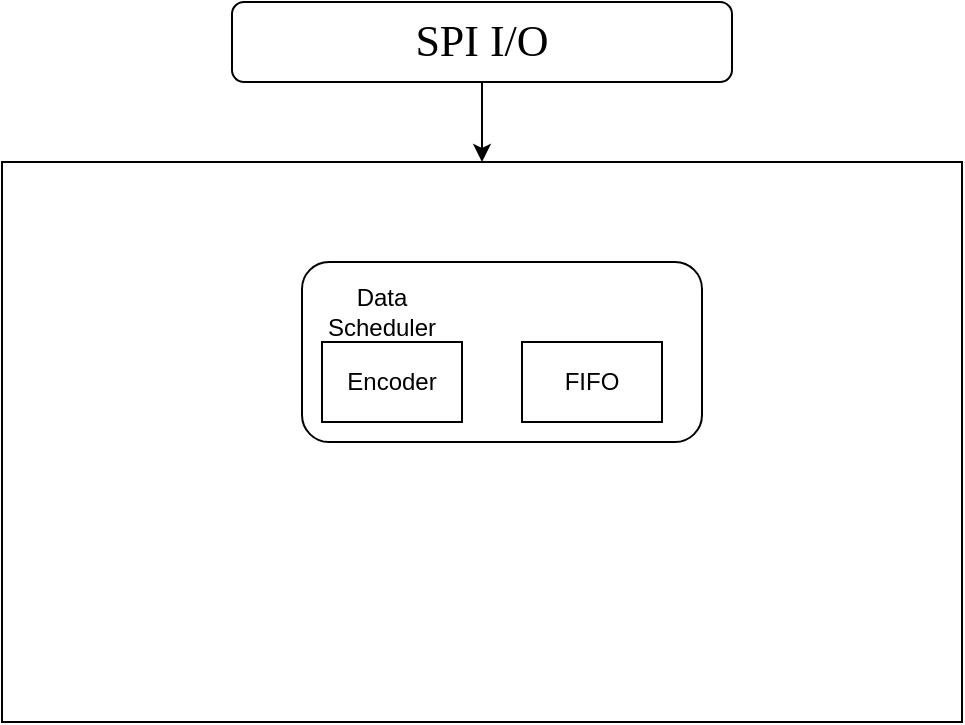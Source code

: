 <mxfile version="24.7.17">
  <diagram name="第 1 页" id="aXQQuOtkRS8TvUPB2Q-p">
    <mxGraphModel dx="794" dy="446" grid="1" gridSize="10" guides="1" tooltips="1" connect="1" arrows="0" fold="1" page="1" pageScale="1" pageWidth="827" pageHeight="1169" math="0" shadow="0">
      <root>
        <mxCell id="0" />
        <mxCell id="1" parent="0" />
        <mxCell id="yFsxWnC4twTi9RpUh4xe-3" style="edgeStyle=orthogonalEdgeStyle;rounded=0;orthogonalLoop=1;jettySize=auto;html=1;exitX=0.5;exitY=1;exitDx=0;exitDy=0;entryX=0.5;entryY=0;entryDx=0;entryDy=0;" edge="1" parent="1" source="yFsxWnC4twTi9RpUh4xe-1" target="yFsxWnC4twTi9RpUh4xe-2">
          <mxGeometry relative="1" as="geometry" />
        </mxCell>
        <mxCell id="yFsxWnC4twTi9RpUh4xe-1" value="&lt;font face=&quot;Times New Roman&quot; style=&quot;font-size: 22px;&quot;&gt;SPI I/O&lt;/font&gt;" style="rounded=1;whiteSpace=wrap;html=1;" vertex="1" parent="1">
          <mxGeometry x="315" y="200" width="250" height="40" as="geometry" />
        </mxCell>
        <mxCell id="yFsxWnC4twTi9RpUh4xe-2" value="" style="rounded=0;whiteSpace=wrap;html=1;" vertex="1" parent="1">
          <mxGeometry x="200" y="280" width="480" height="280" as="geometry" />
        </mxCell>
        <mxCell id="yFsxWnC4twTi9RpUh4xe-4" value="" style="rounded=1;whiteSpace=wrap;html=1;" vertex="1" parent="1">
          <mxGeometry x="350" y="330" width="200" height="90" as="geometry" />
        </mxCell>
        <mxCell id="yFsxWnC4twTi9RpUh4xe-5" value="Data Scheduler" style="text;html=1;align=center;verticalAlign=middle;whiteSpace=wrap;rounded=0;" vertex="1" parent="1">
          <mxGeometry x="360" y="340" width="60" height="30" as="geometry" />
        </mxCell>
        <mxCell id="yFsxWnC4twTi9RpUh4xe-6" value="FIFO" style="rounded=0;whiteSpace=wrap;html=1;" vertex="1" parent="1">
          <mxGeometry x="460" y="370" width="70" height="40" as="geometry" />
        </mxCell>
        <mxCell id="yFsxWnC4twTi9RpUh4xe-7" value="Encoder" style="rounded=0;whiteSpace=wrap;html=1;" vertex="1" parent="1">
          <mxGeometry x="360" y="370" width="70" height="40" as="geometry" />
        </mxCell>
      </root>
    </mxGraphModel>
  </diagram>
</mxfile>
